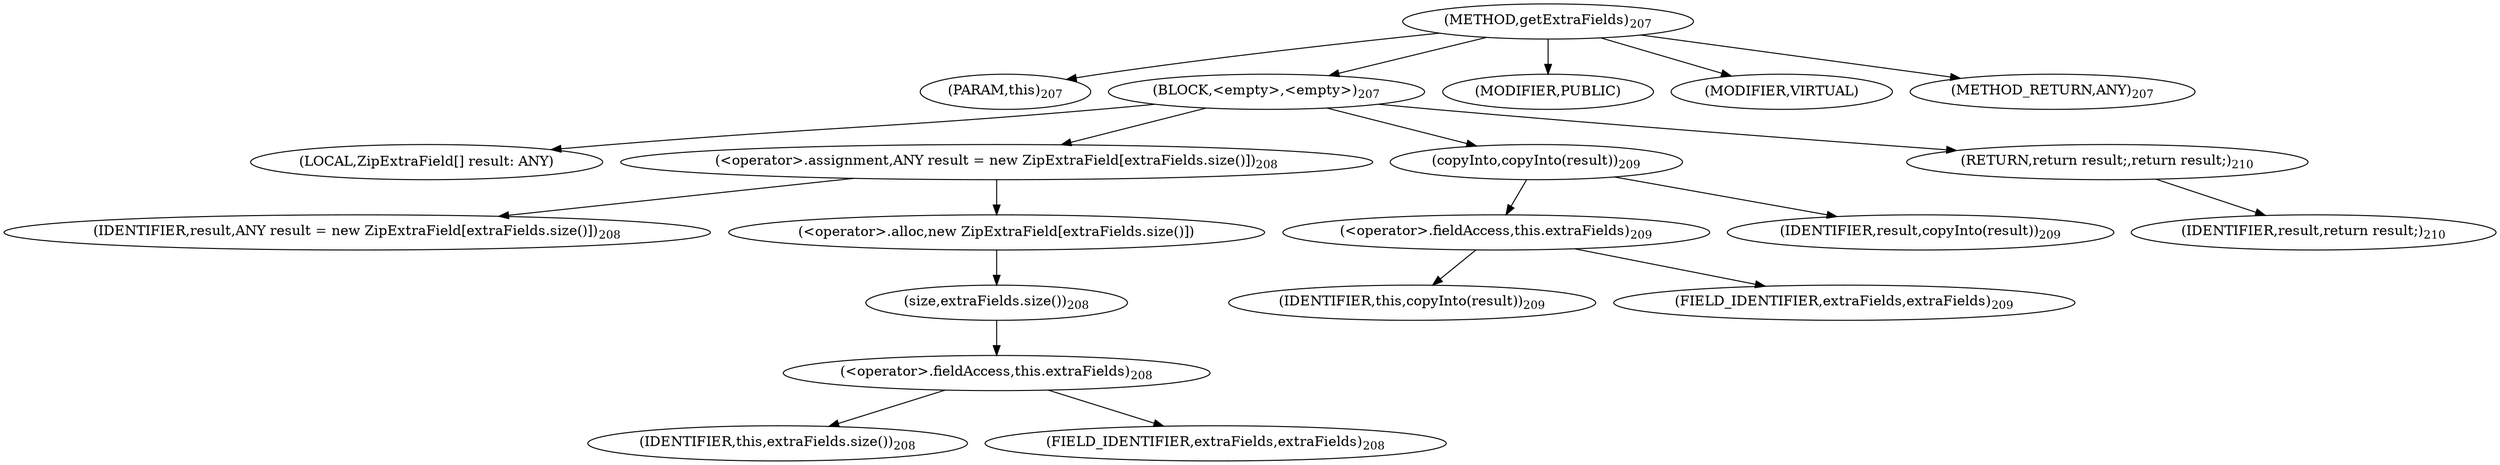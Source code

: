 digraph "getExtraFields" {  
"334" [label = <(METHOD,getExtraFields)<SUB>207</SUB>> ]
"335" [label = <(PARAM,this)<SUB>207</SUB>> ]
"336" [label = <(BLOCK,&lt;empty&gt;,&lt;empty&gt;)<SUB>207</SUB>> ]
"337" [label = <(LOCAL,ZipExtraField[] result: ANY)> ]
"338" [label = <(&lt;operator&gt;.assignment,ANY result = new ZipExtraField[extraFields.size()])<SUB>208</SUB>> ]
"339" [label = <(IDENTIFIER,result,ANY result = new ZipExtraField[extraFields.size()])<SUB>208</SUB>> ]
"340" [label = <(&lt;operator&gt;.alloc,new ZipExtraField[extraFields.size()])> ]
"341" [label = <(size,extraFields.size())<SUB>208</SUB>> ]
"342" [label = <(&lt;operator&gt;.fieldAccess,this.extraFields)<SUB>208</SUB>> ]
"343" [label = <(IDENTIFIER,this,extraFields.size())<SUB>208</SUB>> ]
"344" [label = <(FIELD_IDENTIFIER,extraFields,extraFields)<SUB>208</SUB>> ]
"345" [label = <(copyInto,copyInto(result))<SUB>209</SUB>> ]
"346" [label = <(&lt;operator&gt;.fieldAccess,this.extraFields)<SUB>209</SUB>> ]
"347" [label = <(IDENTIFIER,this,copyInto(result))<SUB>209</SUB>> ]
"348" [label = <(FIELD_IDENTIFIER,extraFields,extraFields)<SUB>209</SUB>> ]
"349" [label = <(IDENTIFIER,result,copyInto(result))<SUB>209</SUB>> ]
"350" [label = <(RETURN,return result;,return result;)<SUB>210</SUB>> ]
"351" [label = <(IDENTIFIER,result,return result;)<SUB>210</SUB>> ]
"352" [label = <(MODIFIER,PUBLIC)> ]
"353" [label = <(MODIFIER,VIRTUAL)> ]
"354" [label = <(METHOD_RETURN,ANY)<SUB>207</SUB>> ]
  "334" -> "335" 
  "334" -> "336" 
  "334" -> "352" 
  "334" -> "353" 
  "334" -> "354" 
  "336" -> "337" 
  "336" -> "338" 
  "336" -> "345" 
  "336" -> "350" 
  "338" -> "339" 
  "338" -> "340" 
  "340" -> "341" 
  "341" -> "342" 
  "342" -> "343" 
  "342" -> "344" 
  "345" -> "346" 
  "345" -> "349" 
  "346" -> "347" 
  "346" -> "348" 
  "350" -> "351" 
}
